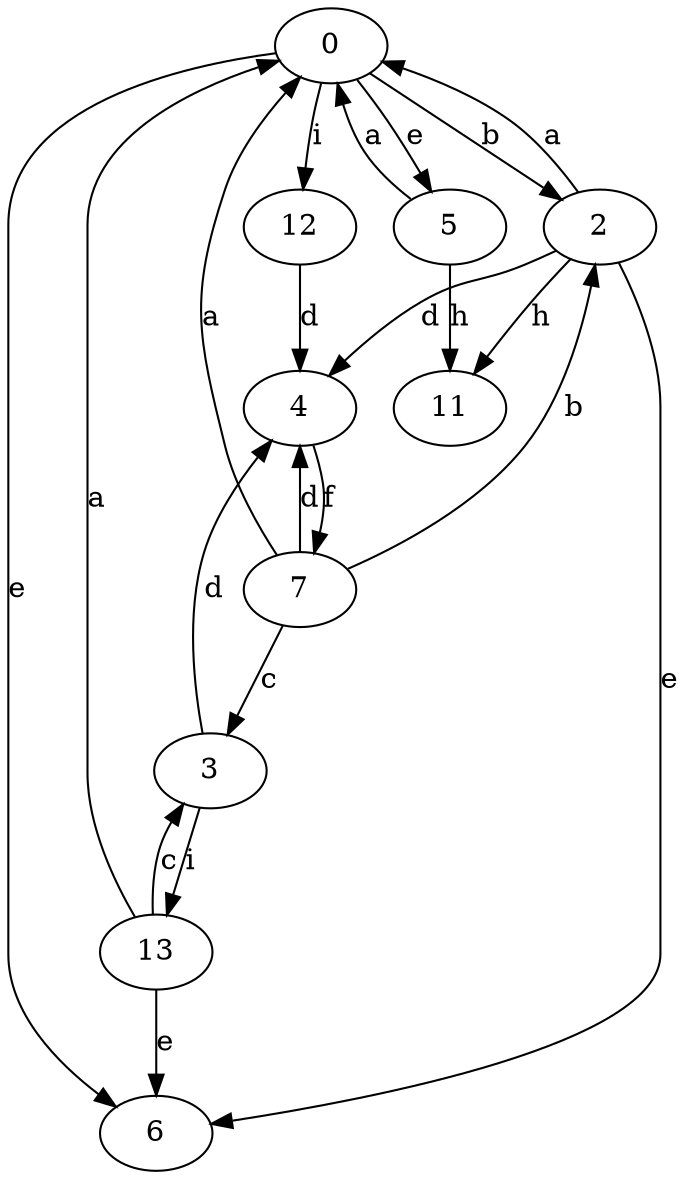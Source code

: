 strict digraph  {
0;
2;
3;
4;
5;
6;
7;
11;
12;
13;
0 -> 2  [label=b];
0 -> 5  [label=e];
0 -> 6  [label=e];
0 -> 12  [label=i];
2 -> 0  [label=a];
2 -> 4  [label=d];
2 -> 6  [label=e];
2 -> 11  [label=h];
3 -> 4  [label=d];
3 -> 13  [label=i];
4 -> 7  [label=f];
5 -> 0  [label=a];
5 -> 11  [label=h];
7 -> 0  [label=a];
7 -> 2  [label=b];
7 -> 3  [label=c];
7 -> 4  [label=d];
12 -> 4  [label=d];
13 -> 0  [label=a];
13 -> 3  [label=c];
13 -> 6  [label=e];
}
